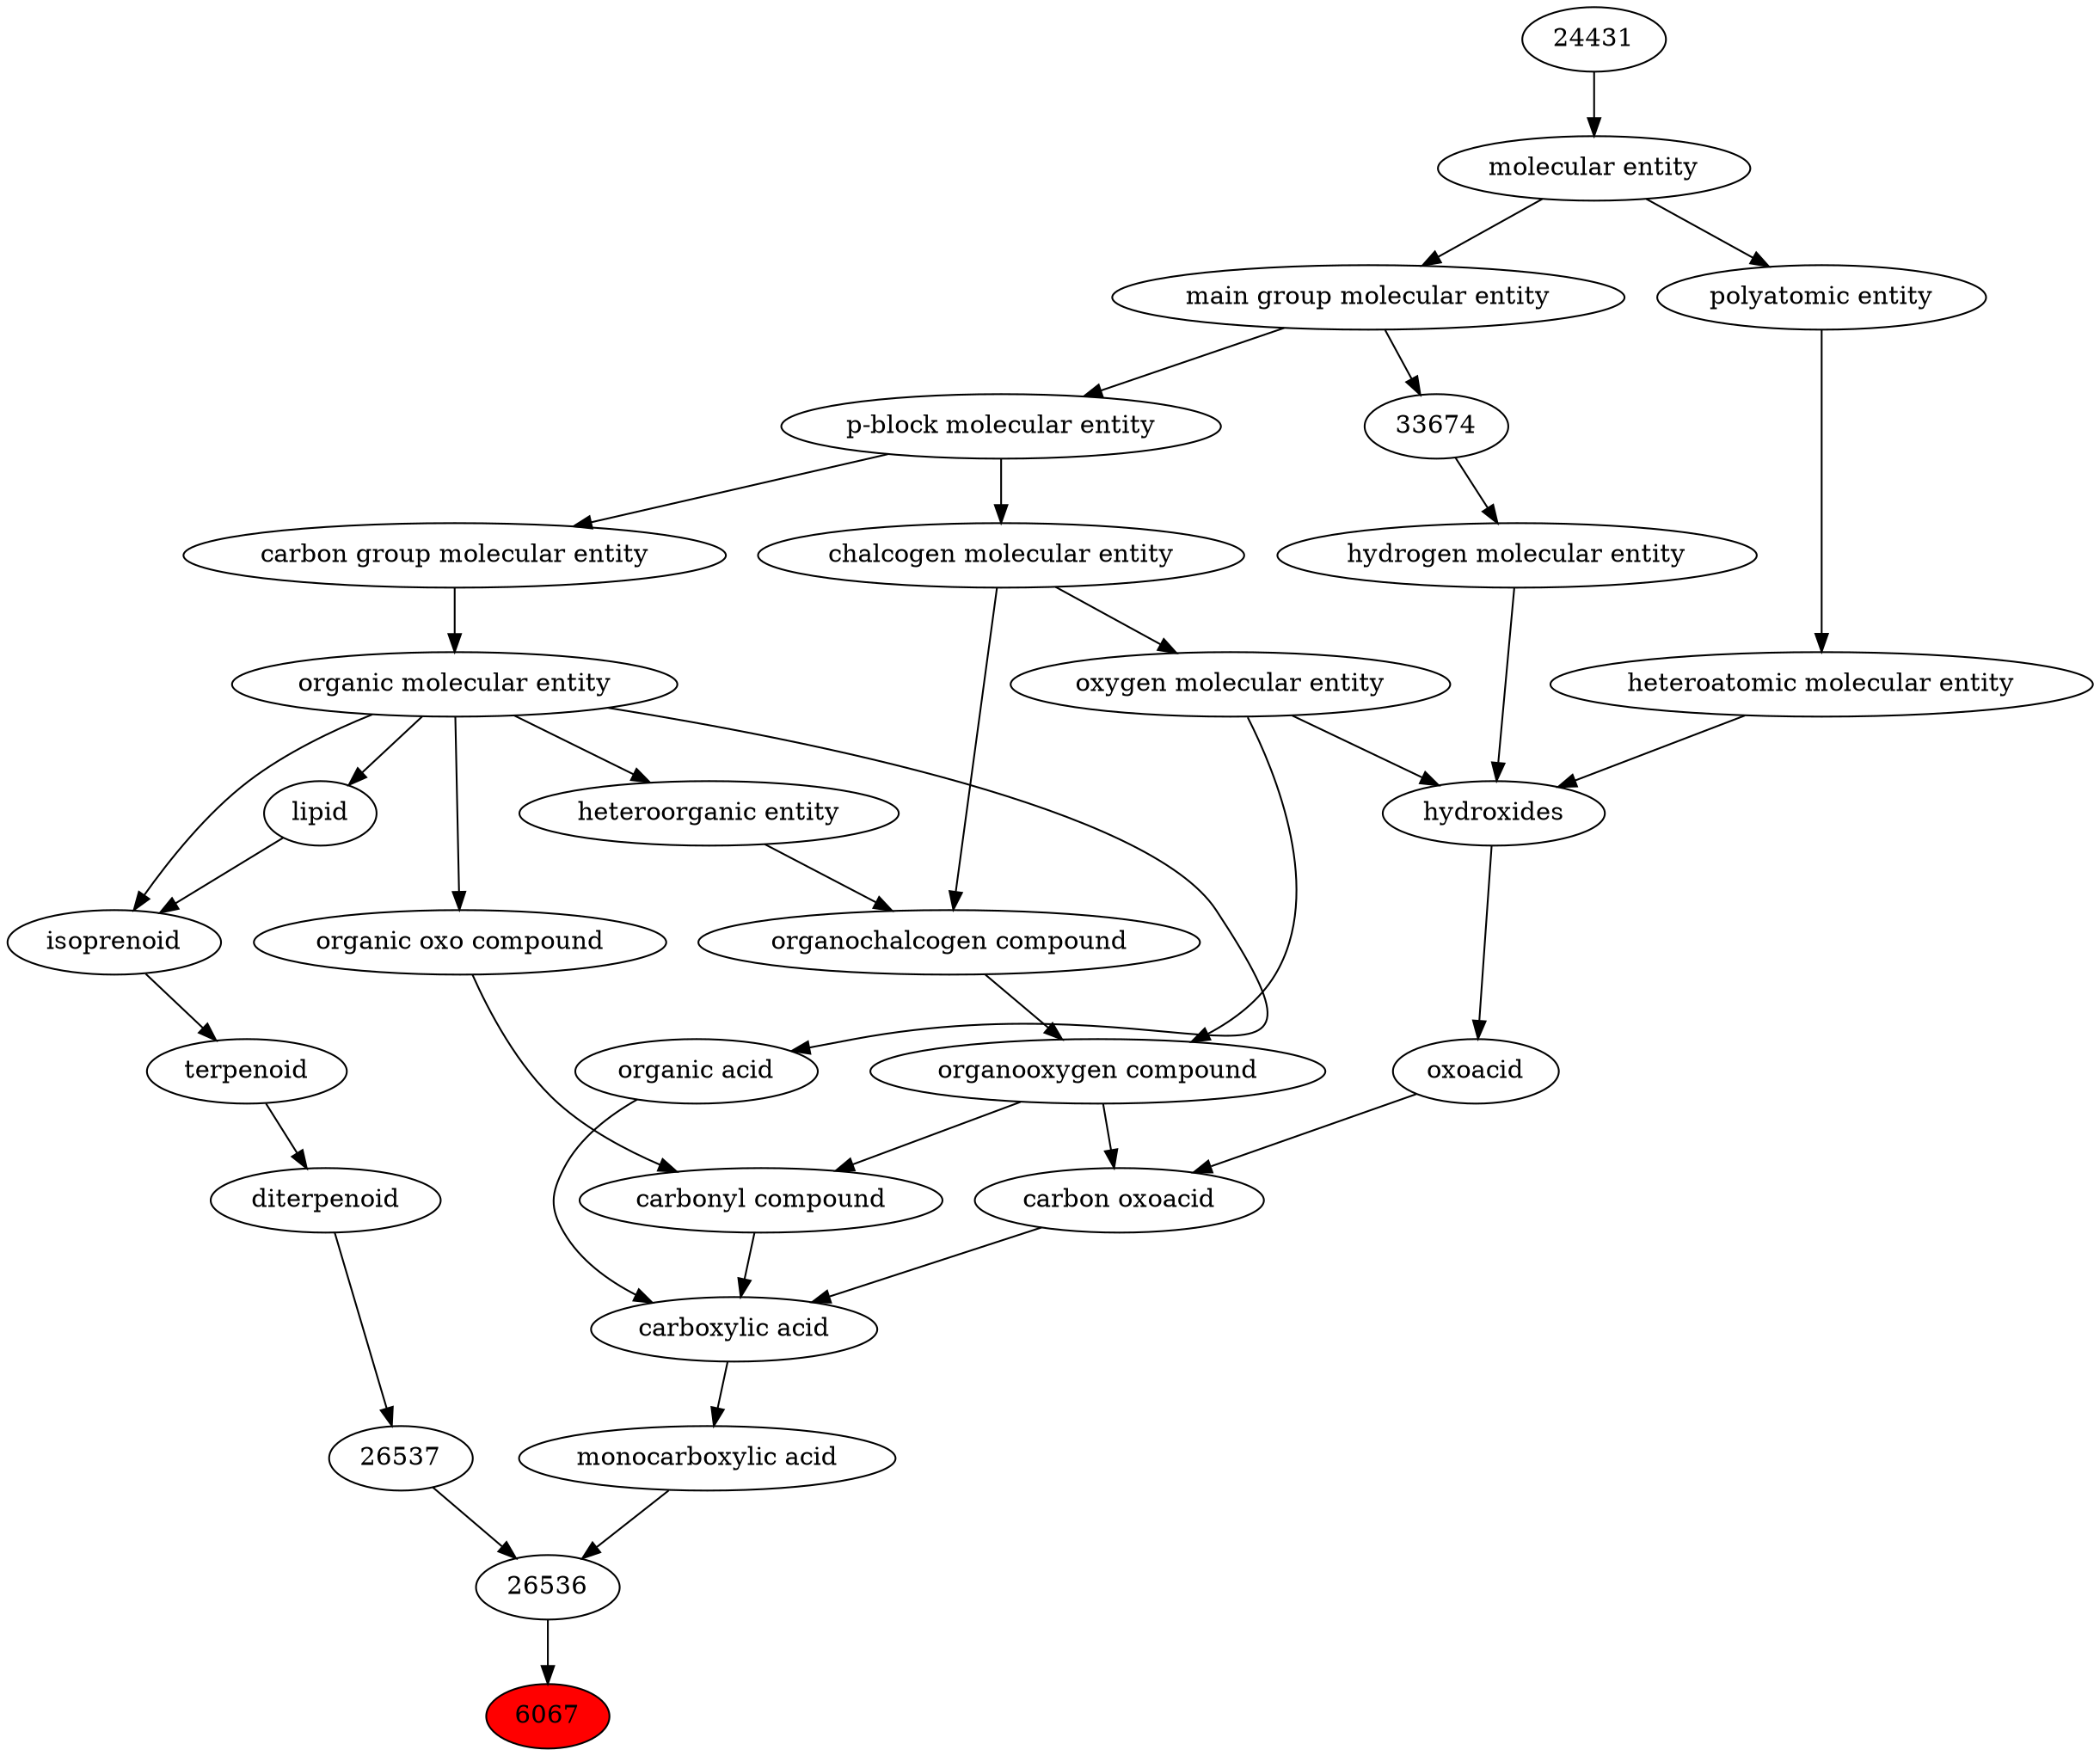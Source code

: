 digraph tree{ 
6067 [label="6067" fillcolor=red style=filled]
26536 -> 6067
26536 [label="26536"]
26537 -> 26536
25384 -> 26536
26537 [label="26537"]
23849 -> 26537
25384 [label="monocarboxylic acid"]
33575 -> 25384
23849 [label="diterpenoid"]
26873 -> 23849
33575 [label="carboxylic acid"]
36586 -> 33575
35605 -> 33575
64709 -> 33575
26873 [label="terpenoid"]
24913 -> 26873
36586 [label="carbonyl compound"]
36587 -> 36586
36963 -> 36586
35605 [label="carbon oxoacid"]
24833 -> 35605
36963 -> 35605
64709 [label="organic acid"]
50860 -> 64709
24913 [label="isoprenoid"]
18059 -> 24913
50860 -> 24913
36587 [label="organic oxo compound"]
50860 -> 36587
36963 [label="organooxygen compound"]
36962 -> 36963
25806 -> 36963
24833 [label="oxoacid"]
24651 -> 24833
50860 [label="organic molecular entity"]
33582 -> 50860
18059 [label="lipid"]
50860 -> 18059
36962 [label="organochalcogen compound"]
33285 -> 36962
33304 -> 36962
25806 [label="oxygen molecular entity"]
33304 -> 25806
24651 [label="hydroxides"]
25806 -> 24651
33608 -> 24651
37577 -> 24651
33582 [label="carbon group molecular entity"]
33675 -> 33582
33285 [label="heteroorganic entity"]
50860 -> 33285
33304 [label="chalcogen molecular entity"]
33675 -> 33304
33608 [label="hydrogen molecular entity"]
33674 -> 33608
37577 [label="heteroatomic molecular entity"]
36357 -> 37577
33675 [label="p-block molecular entity"]
33579 -> 33675
33674 [label="33674"]
33579 -> 33674
36357 [label="polyatomic entity"]
23367 -> 36357
33579 [label="main group molecular entity"]
23367 -> 33579
23367 [label="molecular entity"]
24431 -> 23367
24431 [label="24431"]
}